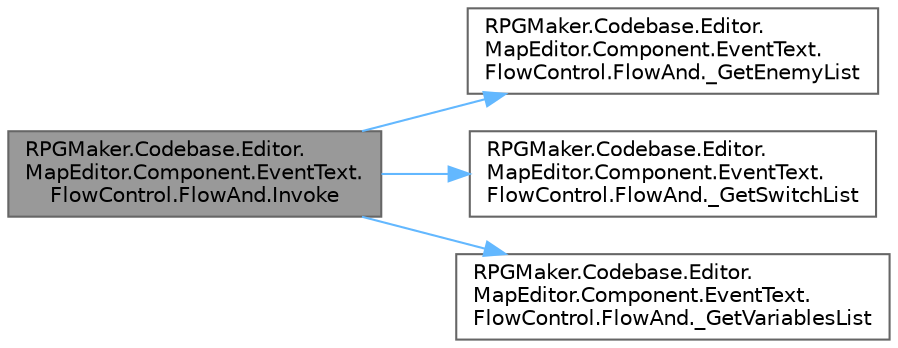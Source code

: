 digraph "RPGMaker.Codebase.Editor.MapEditor.Component.EventText.FlowControl.FlowAnd.Invoke"
{
 // LATEX_PDF_SIZE
  bgcolor="transparent";
  edge [fontname=Helvetica,fontsize=10,labelfontname=Helvetica,labelfontsize=10];
  node [fontname=Helvetica,fontsize=10,shape=box,height=0.2,width=0.4];
  rankdir="LR";
  Node1 [id="Node000001",label="RPGMaker.Codebase.Editor.\lMapEditor.Component.EventText.\lFlowControl.FlowAnd.Invoke",height=0.2,width=0.4,color="gray40", fillcolor="grey60", style="filled", fontcolor="black",tooltip="😁 実行"];
  Node1 -> Node2 [id="edge1_Node000001_Node000002",color="steelblue1",style="solid",tooltip=" "];
  Node2 [id="Node000002",label="RPGMaker.Codebase.Editor.\lMapEditor.Component.EventText.\lFlowControl.FlowAnd._GetEnemyList",height=0.2,width=0.4,color="grey40", fillcolor="white", style="filled",URL="$d5/dbb/class_r_p_g_maker_1_1_codebase_1_1_editor_1_1_map_editor_1_1_component_1_1_event_text_1_1_flow_control_1_1_flow_and.html#a0deca4977d1bbe91c4c25a317b9bac14",tooltip="😁 敵リスト取得"];
  Node1 -> Node3 [id="edge2_Node000001_Node000003",color="steelblue1",style="solid",tooltip=" "];
  Node3 [id="Node000003",label="RPGMaker.Codebase.Editor.\lMapEditor.Component.EventText.\lFlowControl.FlowAnd._GetSwitchList",height=0.2,width=0.4,color="grey40", fillcolor="white", style="filled",URL="$d5/dbb/class_r_p_g_maker_1_1_codebase_1_1_editor_1_1_map_editor_1_1_component_1_1_event_text_1_1_flow_control_1_1_flow_and.html#a8a78d836d1b59cfb6280629fe3acc9a2",tooltip="😁 スイッチのリスト取得"];
  Node1 -> Node4 [id="edge3_Node000001_Node000004",color="steelblue1",style="solid",tooltip=" "];
  Node4 [id="Node000004",label="RPGMaker.Codebase.Editor.\lMapEditor.Component.EventText.\lFlowControl.FlowAnd._GetVariablesList",height=0.2,width=0.4,color="grey40", fillcolor="white", style="filled",URL="$d5/dbb/class_r_p_g_maker_1_1_codebase_1_1_editor_1_1_map_editor_1_1_component_1_1_event_text_1_1_flow_control_1_1_flow_and.html#a327877329d15a45f582e509d59ca11c5",tooltip="😁 変数リスト取得"];
}
